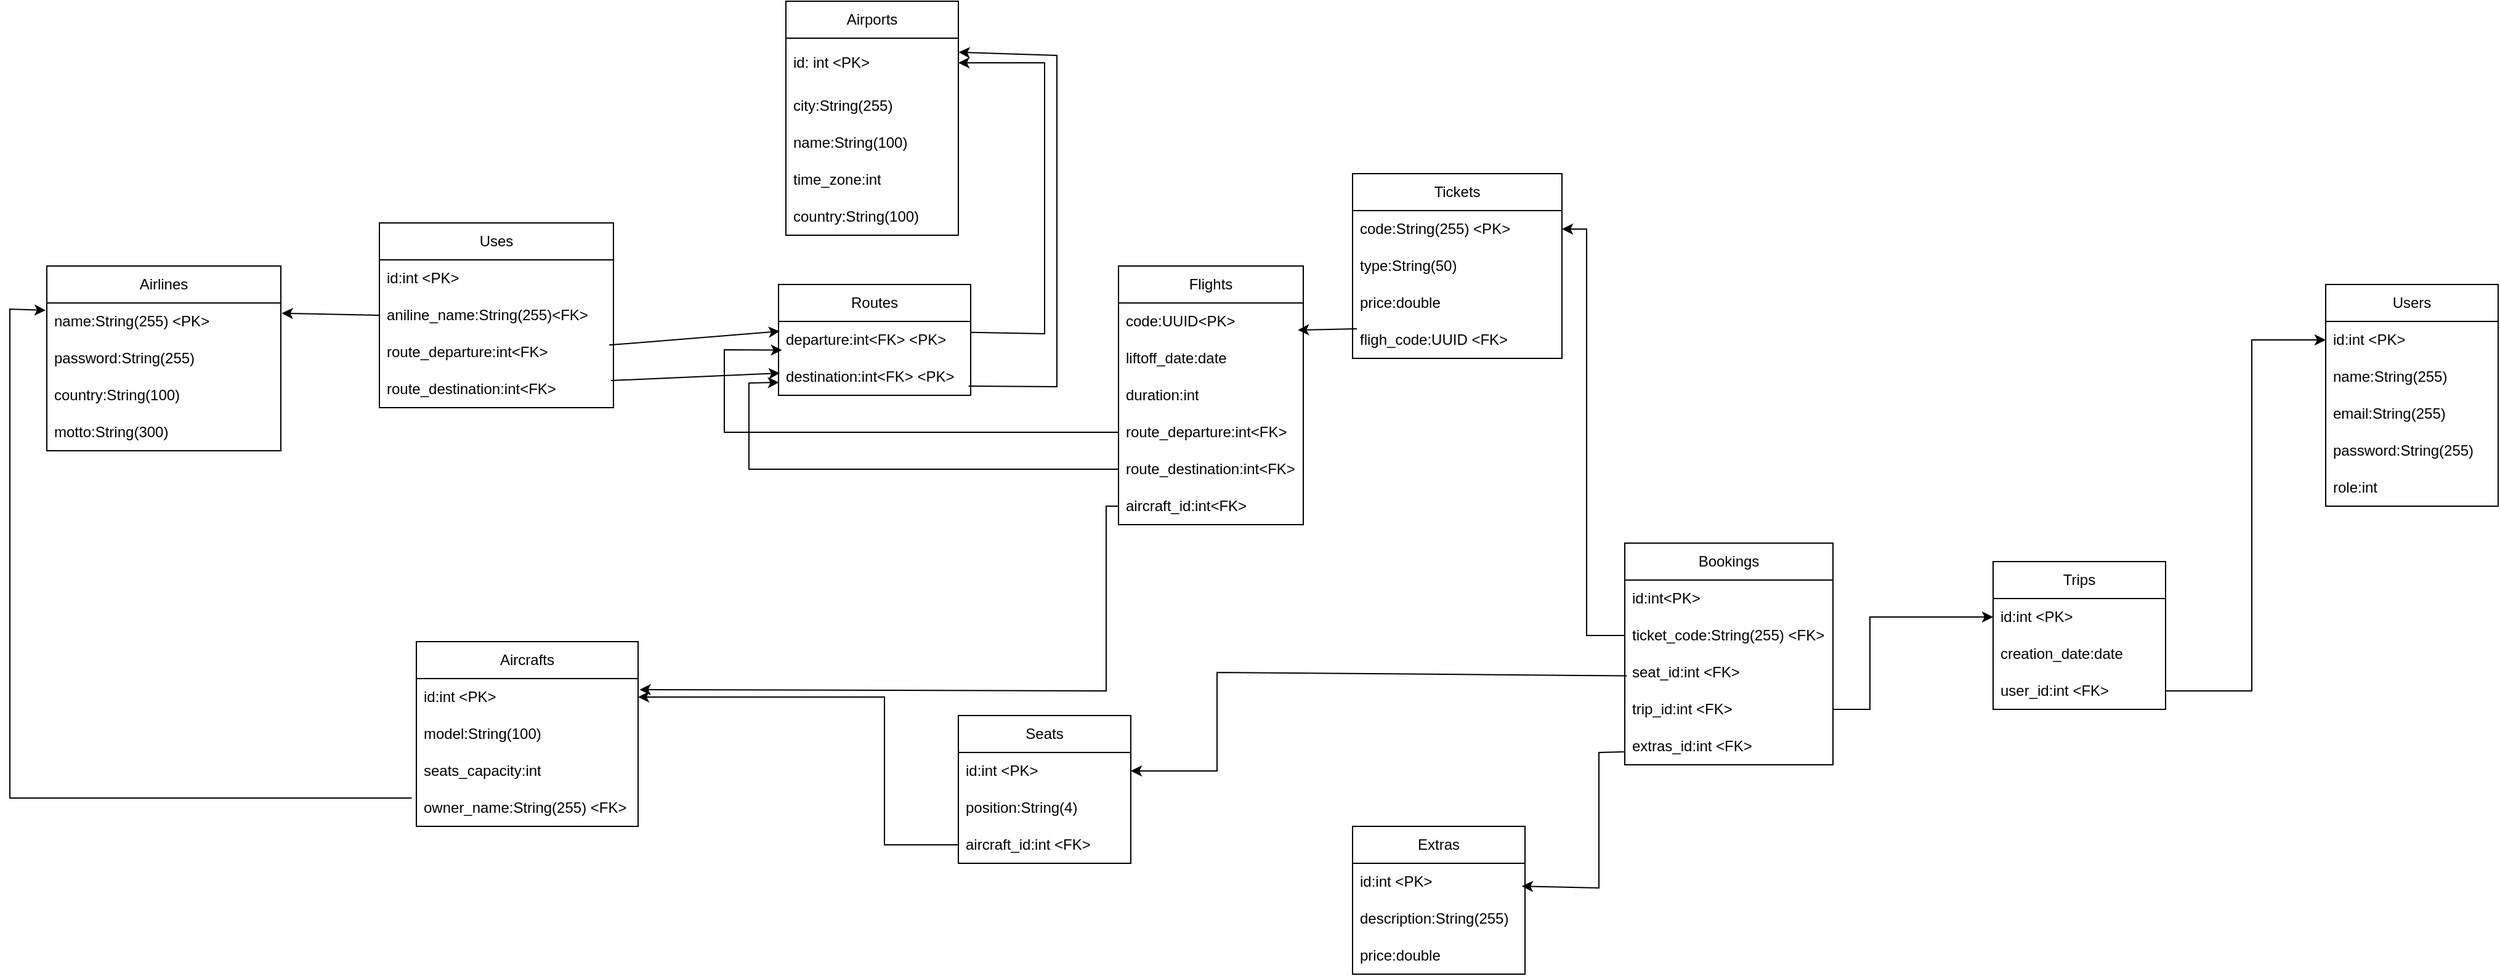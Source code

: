 <mxfile version="27.0.3">
  <diagram name="Pagina-1" id="SnkwaN0tQogU3lnAb-OZ">
    <mxGraphModel dx="1803" dy="672" grid="1" gridSize="10" guides="1" tooltips="1" connect="1" arrows="1" fold="1" page="1" pageScale="1" pageWidth="827" pageHeight="1169" math="0" shadow="0">
      <root>
        <mxCell id="0" />
        <mxCell id="1" parent="0" />
        <mxCell id="CWl69X-RW4L_jbVbcyJP-1" value="Airlines" style="swimlane;fontStyle=0;childLayout=stackLayout;horizontal=1;startSize=30;horizontalStack=0;resizeParent=1;resizeParentMax=0;resizeLast=0;collapsible=1;marginBottom=0;whiteSpace=wrap;html=1;" parent="1" vertex="1">
          <mxGeometry x="-180" y="235" width="190" height="150" as="geometry" />
        </mxCell>
        <mxCell id="CWl69X-RW4L_jbVbcyJP-2" value="name:String(255) &amp;lt;PK&amp;gt;" style="text;strokeColor=none;fillColor=none;align=left;verticalAlign=middle;spacingLeft=4;spacingRight=4;overflow=hidden;points=[[0,0.5],[1,0.5]];portConstraint=eastwest;rotatable=0;whiteSpace=wrap;html=1;" parent="CWl69X-RW4L_jbVbcyJP-1" vertex="1">
          <mxGeometry y="30" width="190" height="30" as="geometry" />
        </mxCell>
        <mxCell id="CWl69X-RW4L_jbVbcyJP-3" value="password:String(255)" style="text;strokeColor=none;fillColor=none;align=left;verticalAlign=middle;spacingLeft=4;spacingRight=4;overflow=hidden;points=[[0,0.5],[1,0.5]];portConstraint=eastwest;rotatable=0;whiteSpace=wrap;html=1;" parent="CWl69X-RW4L_jbVbcyJP-1" vertex="1">
          <mxGeometry y="60" width="190" height="30" as="geometry" />
        </mxCell>
        <mxCell id="CWl69X-RW4L_jbVbcyJP-4" value="country:String(100)" style="text;strokeColor=none;fillColor=none;align=left;verticalAlign=middle;spacingLeft=4;spacingRight=4;overflow=hidden;points=[[0,0.5],[1,0.5]];portConstraint=eastwest;rotatable=0;whiteSpace=wrap;html=1;" parent="CWl69X-RW4L_jbVbcyJP-1" vertex="1">
          <mxGeometry y="90" width="190" height="30" as="geometry" />
        </mxCell>
        <mxCell id="CWl69X-RW4L_jbVbcyJP-92" value="motto:String(300)" style="text;strokeColor=none;fillColor=none;align=left;verticalAlign=middle;spacingLeft=4;spacingRight=4;overflow=hidden;points=[[0,0.5],[1,0.5]];portConstraint=eastwest;rotatable=0;whiteSpace=wrap;html=1;" parent="CWl69X-RW4L_jbVbcyJP-1" vertex="1">
          <mxGeometry y="120" width="190" height="30" as="geometry" />
        </mxCell>
        <mxCell id="CWl69X-RW4L_jbVbcyJP-5" value="Routes" style="swimlane;fontStyle=0;childLayout=stackLayout;horizontal=1;startSize=30;horizontalStack=0;resizeParent=1;resizeParentMax=0;resizeLast=0;collapsible=1;marginBottom=0;whiteSpace=wrap;html=1;" parent="1" vertex="1">
          <mxGeometry x="414" y="250" width="156" height="90" as="geometry" />
        </mxCell>
        <mxCell id="CWl69X-RW4L_jbVbcyJP-7" value="departure:int&amp;lt;FK&amp;gt; &amp;lt;PK&amp;gt;" style="text;strokeColor=none;fillColor=none;align=left;verticalAlign=middle;spacingLeft=4;spacingRight=4;overflow=hidden;points=[[0,0.5],[1,0.5]];portConstraint=eastwest;rotatable=0;whiteSpace=wrap;html=1;" parent="CWl69X-RW4L_jbVbcyJP-5" vertex="1">
          <mxGeometry y="30" width="156" height="30" as="geometry" />
        </mxCell>
        <mxCell id="CWl69X-RW4L_jbVbcyJP-8" value="destination:int&amp;lt;FK&amp;gt; &amp;lt;PK&amp;gt;" style="text;strokeColor=none;fillColor=none;align=left;verticalAlign=middle;spacingLeft=4;spacingRight=4;overflow=hidden;points=[[0,0.5],[1,0.5]];portConstraint=eastwest;rotatable=0;whiteSpace=wrap;html=1;" parent="CWl69X-RW4L_jbVbcyJP-5" vertex="1">
          <mxGeometry y="60" width="156" height="30" as="geometry" />
        </mxCell>
        <mxCell id="CWl69X-RW4L_jbVbcyJP-9" value="Users" style="swimlane;fontStyle=0;childLayout=stackLayout;horizontal=1;startSize=30;horizontalStack=0;resizeParent=1;resizeParentMax=0;resizeLast=0;collapsible=1;marginBottom=0;whiteSpace=wrap;html=1;" parent="1" vertex="1">
          <mxGeometry x="1670" y="250" width="140" height="180" as="geometry" />
        </mxCell>
        <mxCell id="CWl69X-RW4L_jbVbcyJP-10" value="id:int &amp;lt;PK&amp;gt;" style="text;strokeColor=none;fillColor=none;align=left;verticalAlign=middle;spacingLeft=4;spacingRight=4;overflow=hidden;points=[[0,0.5],[1,0.5]];portConstraint=eastwest;rotatable=0;whiteSpace=wrap;html=1;" parent="CWl69X-RW4L_jbVbcyJP-9" vertex="1">
          <mxGeometry y="30" width="140" height="30" as="geometry" />
        </mxCell>
        <mxCell id="CWl69X-RW4L_jbVbcyJP-11" value="name:String(255)" style="text;strokeColor=none;fillColor=none;align=left;verticalAlign=middle;spacingLeft=4;spacingRight=4;overflow=hidden;points=[[0,0.5],[1,0.5]];portConstraint=eastwest;rotatable=0;whiteSpace=wrap;html=1;" parent="CWl69X-RW4L_jbVbcyJP-9" vertex="1">
          <mxGeometry y="60" width="140" height="30" as="geometry" />
        </mxCell>
        <mxCell id="I97rUNE9fbDE2aKJuluB-2" value="email:String(255)" style="text;strokeColor=none;fillColor=none;align=left;verticalAlign=middle;spacingLeft=4;spacingRight=4;overflow=hidden;points=[[0,0.5],[1,0.5]];portConstraint=eastwest;rotatable=0;whiteSpace=wrap;html=1;" parent="CWl69X-RW4L_jbVbcyJP-9" vertex="1">
          <mxGeometry y="90" width="140" height="30" as="geometry" />
        </mxCell>
        <mxCell id="CWl69X-RW4L_jbVbcyJP-12" value="password:String(255)" style="text;strokeColor=none;fillColor=none;align=left;verticalAlign=middle;spacingLeft=4;spacingRight=4;overflow=hidden;points=[[0,0.5],[1,0.5]];portConstraint=eastwest;rotatable=0;whiteSpace=wrap;html=1;" parent="CWl69X-RW4L_jbVbcyJP-9" vertex="1">
          <mxGeometry y="120" width="140" height="30" as="geometry" />
        </mxCell>
        <mxCell id="CWl69X-RW4L_jbVbcyJP-42" value="role:int" style="text;strokeColor=none;fillColor=none;align=left;verticalAlign=middle;spacingLeft=4;spacingRight=4;overflow=hidden;points=[[0,0.5],[1,0.5]];portConstraint=eastwest;rotatable=0;whiteSpace=wrap;html=1;" parent="CWl69X-RW4L_jbVbcyJP-9" vertex="1">
          <mxGeometry y="150" width="140" height="30" as="geometry" />
        </mxCell>
        <mxCell id="CWl69X-RW4L_jbVbcyJP-13" value="Tickets" style="swimlane;fontStyle=0;childLayout=stackLayout;horizontal=1;startSize=30;horizontalStack=0;resizeParent=1;resizeParentMax=0;resizeLast=0;collapsible=1;marginBottom=0;whiteSpace=wrap;html=1;" parent="1" vertex="1">
          <mxGeometry x="880" y="160" width="170" height="150" as="geometry" />
        </mxCell>
        <mxCell id="CWl69X-RW4L_jbVbcyJP-14" value="code:String(255) &amp;lt;PK&amp;gt;" style="text;strokeColor=none;fillColor=none;align=left;verticalAlign=middle;spacingLeft=4;spacingRight=4;overflow=hidden;points=[[0,0.5],[1,0.5]];portConstraint=eastwest;rotatable=0;whiteSpace=wrap;html=1;" parent="CWl69X-RW4L_jbVbcyJP-13" vertex="1">
          <mxGeometry y="30" width="170" height="30" as="geometry" />
        </mxCell>
        <mxCell id="CWl69X-RW4L_jbVbcyJP-50" value="type:String(50)" style="text;strokeColor=none;fillColor=none;align=left;verticalAlign=middle;spacingLeft=4;spacingRight=4;overflow=hidden;points=[[0,0.5],[1,0.5]];portConstraint=eastwest;rotatable=0;whiteSpace=wrap;html=1;" parent="CWl69X-RW4L_jbVbcyJP-13" vertex="1">
          <mxGeometry y="60" width="170" height="30" as="geometry" />
        </mxCell>
        <mxCell id="CWl69X-RW4L_jbVbcyJP-16" value="price:double" style="text;strokeColor=none;fillColor=none;align=left;verticalAlign=middle;spacingLeft=4;spacingRight=4;overflow=hidden;points=[[0,0.5],[1,0.5]];portConstraint=eastwest;rotatable=0;whiteSpace=wrap;html=1;" parent="CWl69X-RW4L_jbVbcyJP-13" vertex="1">
          <mxGeometry y="90" width="170" height="30" as="geometry" />
        </mxCell>
        <mxCell id="CWl69X-RW4L_jbVbcyJP-15" value="fligh_code:UUID &amp;lt;FK&amp;gt;" style="text;strokeColor=none;fillColor=none;align=left;verticalAlign=middle;spacingLeft=4;spacingRight=4;overflow=hidden;points=[[0,0.5],[1,0.5]];portConstraint=eastwest;rotatable=0;whiteSpace=wrap;html=1;" parent="CWl69X-RW4L_jbVbcyJP-13" vertex="1">
          <mxGeometry y="120" width="170" height="30" as="geometry" />
        </mxCell>
        <mxCell id="CWl69X-RW4L_jbVbcyJP-17" value="Airports" style="swimlane;fontStyle=0;childLayout=stackLayout;horizontal=1;startSize=30;horizontalStack=0;resizeParent=1;resizeParentMax=0;resizeLast=0;collapsible=1;marginBottom=0;whiteSpace=wrap;html=1;" parent="1" vertex="1">
          <mxGeometry x="420" y="20" width="140" height="190" as="geometry" />
        </mxCell>
        <mxCell id="CWl69X-RW4L_jbVbcyJP-18" value="id: int &amp;lt;PK&amp;gt;" style="text;strokeColor=none;fillColor=none;align=left;verticalAlign=middle;spacingLeft=4;spacingRight=4;overflow=hidden;points=[[0,0.5],[1,0.5]];portConstraint=eastwest;rotatable=0;whiteSpace=wrap;html=1;" parent="CWl69X-RW4L_jbVbcyJP-17" vertex="1">
          <mxGeometry y="30" width="140" height="40" as="geometry" />
        </mxCell>
        <mxCell id="CWl69X-RW4L_jbVbcyJP-19" value="city:String(255)" style="text;strokeColor=none;fillColor=none;align=left;verticalAlign=middle;spacingLeft=4;spacingRight=4;overflow=hidden;points=[[0,0.5],[1,0.5]];portConstraint=eastwest;rotatable=0;whiteSpace=wrap;html=1;" parent="CWl69X-RW4L_jbVbcyJP-17" vertex="1">
          <mxGeometry y="70" width="140" height="30" as="geometry" />
        </mxCell>
        <mxCell id="CWl69X-RW4L_jbVbcyJP-20" value="name:String(100)" style="text;strokeColor=none;fillColor=none;align=left;verticalAlign=middle;spacingLeft=4;spacingRight=4;overflow=hidden;points=[[0,0.5],[1,0.5]];portConstraint=eastwest;rotatable=0;whiteSpace=wrap;html=1;" parent="CWl69X-RW4L_jbVbcyJP-17" vertex="1">
          <mxGeometry y="100" width="140" height="30" as="geometry" />
        </mxCell>
        <mxCell id="umwa_j6ilt4zhMHuV3hs-1" value="time_zone:int" style="text;strokeColor=none;fillColor=none;align=left;verticalAlign=middle;spacingLeft=4;spacingRight=4;overflow=hidden;points=[[0,0.5],[1,0.5]];portConstraint=eastwest;rotatable=0;whiteSpace=wrap;html=1;" parent="CWl69X-RW4L_jbVbcyJP-17" vertex="1">
          <mxGeometry y="130" width="140" height="30" as="geometry" />
        </mxCell>
        <mxCell id="I97rUNE9fbDE2aKJuluB-1" value="country:String(100)" style="text;strokeColor=none;fillColor=none;align=left;verticalAlign=middle;spacingLeft=4;spacingRight=4;overflow=hidden;points=[[0,0.5],[1,0.5]];portConstraint=eastwest;rotatable=0;whiteSpace=wrap;html=1;" parent="CWl69X-RW4L_jbVbcyJP-17" vertex="1">
          <mxGeometry y="160" width="140" height="30" as="geometry" />
        </mxCell>
        <mxCell id="CWl69X-RW4L_jbVbcyJP-21" value="Flights" style="swimlane;fontStyle=0;childLayout=stackLayout;horizontal=1;startSize=30;horizontalStack=0;resizeParent=1;resizeParentMax=0;resizeLast=0;collapsible=1;marginBottom=0;whiteSpace=wrap;html=1;" parent="1" vertex="1">
          <mxGeometry x="690" y="235" width="150" height="210" as="geometry" />
        </mxCell>
        <mxCell id="CWl69X-RW4L_jbVbcyJP-22" value="code:UUID&amp;lt;PK&amp;gt;" style="text;strokeColor=none;fillColor=none;align=left;verticalAlign=middle;spacingLeft=4;spacingRight=4;overflow=hidden;points=[[0,0.5],[1,0.5]];portConstraint=eastwest;rotatable=0;whiteSpace=wrap;html=1;" parent="CWl69X-RW4L_jbVbcyJP-21" vertex="1">
          <mxGeometry y="30" width="150" height="30" as="geometry" />
        </mxCell>
        <mxCell id="CWl69X-RW4L_jbVbcyJP-23" value="liftoff_date:date" style="text;strokeColor=none;fillColor=none;align=left;verticalAlign=middle;spacingLeft=4;spacingRight=4;overflow=hidden;points=[[0,0.5],[1,0.5]];portConstraint=eastwest;rotatable=0;whiteSpace=wrap;html=1;" parent="CWl69X-RW4L_jbVbcyJP-21" vertex="1">
          <mxGeometry y="60" width="150" height="30" as="geometry" />
        </mxCell>
        <mxCell id="CWl69X-RW4L_jbVbcyJP-47" value="duration:int" style="text;strokeColor=none;fillColor=none;align=left;verticalAlign=middle;spacingLeft=4;spacingRight=4;overflow=hidden;points=[[0,0.5],[1,0.5]];portConstraint=eastwest;rotatable=0;whiteSpace=wrap;html=1;" parent="CWl69X-RW4L_jbVbcyJP-21" vertex="1">
          <mxGeometry y="90" width="150" height="30" as="geometry" />
        </mxCell>
        <mxCell id="I97rUNE9fbDE2aKJuluB-5" value="route_departure:int&amp;lt;FK&amp;gt;" style="text;strokeColor=none;fillColor=none;align=left;verticalAlign=middle;spacingLeft=4;spacingRight=4;overflow=hidden;points=[[0,0.5],[1,0.5]];portConstraint=eastwest;rotatable=0;whiteSpace=wrap;html=1;" parent="CWl69X-RW4L_jbVbcyJP-21" vertex="1">
          <mxGeometry y="120" width="150" height="30" as="geometry" />
        </mxCell>
        <mxCell id="CWl69X-RW4L_jbVbcyJP-24" value="route_destination:int&amp;lt;FK&amp;gt;" style="text;strokeColor=none;fillColor=none;align=left;verticalAlign=middle;spacingLeft=4;spacingRight=4;overflow=hidden;points=[[0,0.5],[1,0.5]];portConstraint=eastwest;rotatable=0;whiteSpace=wrap;html=1;" parent="CWl69X-RW4L_jbVbcyJP-21" vertex="1">
          <mxGeometry y="150" width="150" height="30" as="geometry" />
        </mxCell>
        <mxCell id="CWl69X-RW4L_jbVbcyJP-58" value="aircraft_id:int&amp;lt;FK&amp;gt;" style="text;strokeColor=none;fillColor=none;align=left;verticalAlign=middle;spacingLeft=4;spacingRight=4;overflow=hidden;points=[[0,0.5],[1,0.5]];portConstraint=eastwest;rotatable=0;whiteSpace=wrap;html=1;" parent="CWl69X-RW4L_jbVbcyJP-21" vertex="1">
          <mxGeometry y="180" width="150" height="30" as="geometry" />
        </mxCell>
        <mxCell id="CWl69X-RW4L_jbVbcyJP-25" value="Trips" style="swimlane;fontStyle=0;childLayout=stackLayout;horizontal=1;startSize=30;horizontalStack=0;resizeParent=1;resizeParentMax=0;resizeLast=0;collapsible=1;marginBottom=0;whiteSpace=wrap;html=1;" parent="1" vertex="1">
          <mxGeometry x="1400" y="475" width="140" height="120" as="geometry" />
        </mxCell>
        <mxCell id="CWl69X-RW4L_jbVbcyJP-26" value="id:int &amp;lt;PK&amp;gt;" style="text;strokeColor=none;fillColor=none;align=left;verticalAlign=middle;spacingLeft=4;spacingRight=4;overflow=hidden;points=[[0,0.5],[1,0.5]];portConstraint=eastwest;rotatable=0;whiteSpace=wrap;html=1;" parent="CWl69X-RW4L_jbVbcyJP-25" vertex="1">
          <mxGeometry y="30" width="140" height="30" as="geometry" />
        </mxCell>
        <mxCell id="CWl69X-RW4L_jbVbcyJP-27" value="creation_date:date" style="text;strokeColor=none;fillColor=none;align=left;verticalAlign=middle;spacingLeft=4;spacingRight=4;overflow=hidden;points=[[0,0.5],[1,0.5]];portConstraint=eastwest;rotatable=0;whiteSpace=wrap;html=1;" parent="CWl69X-RW4L_jbVbcyJP-25" vertex="1">
          <mxGeometry y="60" width="140" height="30" as="geometry" />
        </mxCell>
        <mxCell id="CWl69X-RW4L_jbVbcyJP-79" value="user_id:int &amp;lt;FK&amp;gt;" style="text;strokeColor=none;fillColor=none;align=left;verticalAlign=middle;spacingLeft=4;spacingRight=4;overflow=hidden;points=[[0,0.5],[1,0.5]];portConstraint=eastwest;rotatable=0;whiteSpace=wrap;html=1;" parent="CWl69X-RW4L_jbVbcyJP-25" vertex="1">
          <mxGeometry y="90" width="140" height="30" as="geometry" />
        </mxCell>
        <mxCell id="CWl69X-RW4L_jbVbcyJP-29" value="Seats" style="swimlane;fontStyle=0;childLayout=stackLayout;horizontal=1;startSize=30;horizontalStack=0;resizeParent=1;resizeParentMax=0;resizeLast=0;collapsible=1;marginBottom=0;whiteSpace=wrap;html=1;" parent="1" vertex="1">
          <mxGeometry x="560" y="600" width="140" height="120" as="geometry" />
        </mxCell>
        <mxCell id="CWl69X-RW4L_jbVbcyJP-30" value="id:int &amp;lt;PK&amp;gt;" style="text;strokeColor=none;fillColor=none;align=left;verticalAlign=middle;spacingLeft=4;spacingRight=4;overflow=hidden;points=[[0,0.5],[1,0.5]];portConstraint=eastwest;rotatable=0;whiteSpace=wrap;html=1;" parent="CWl69X-RW4L_jbVbcyJP-29" vertex="1">
          <mxGeometry y="30" width="140" height="30" as="geometry" />
        </mxCell>
        <mxCell id="CWl69X-RW4L_jbVbcyJP-31" value="position:String(4)" style="text;strokeColor=none;fillColor=none;align=left;verticalAlign=middle;spacingLeft=4;spacingRight=4;overflow=hidden;points=[[0,0.5],[1,0.5]];portConstraint=eastwest;rotatable=0;whiteSpace=wrap;html=1;" parent="CWl69X-RW4L_jbVbcyJP-29" vertex="1">
          <mxGeometry y="60" width="140" height="30" as="geometry" />
        </mxCell>
        <mxCell id="CWl69X-RW4L_jbVbcyJP-32" value="aircraft_id:int &amp;lt;FK&amp;gt;" style="text;strokeColor=none;fillColor=none;align=left;verticalAlign=middle;spacingLeft=4;spacingRight=4;overflow=hidden;points=[[0,0.5],[1,0.5]];portConstraint=eastwest;rotatable=0;whiteSpace=wrap;html=1;" parent="CWl69X-RW4L_jbVbcyJP-29" vertex="1">
          <mxGeometry y="90" width="140" height="30" as="geometry" />
        </mxCell>
        <mxCell id="CWl69X-RW4L_jbVbcyJP-33" value="Extras" style="swimlane;fontStyle=0;childLayout=stackLayout;horizontal=1;startSize=30;horizontalStack=0;resizeParent=1;resizeParentMax=0;resizeLast=0;collapsible=1;marginBottom=0;whiteSpace=wrap;html=1;" parent="1" vertex="1">
          <mxGeometry x="880" y="690" width="140" height="120" as="geometry" />
        </mxCell>
        <mxCell id="CWl69X-RW4L_jbVbcyJP-34" value="id:int &amp;lt;PK&amp;gt;" style="text;strokeColor=none;fillColor=none;align=left;verticalAlign=middle;spacingLeft=4;spacingRight=4;overflow=hidden;points=[[0,0.5],[1,0.5]];portConstraint=eastwest;rotatable=0;whiteSpace=wrap;html=1;" parent="CWl69X-RW4L_jbVbcyJP-33" vertex="1">
          <mxGeometry y="30" width="140" height="30" as="geometry" />
        </mxCell>
        <mxCell id="CWl69X-RW4L_jbVbcyJP-35" value="description:String(255)" style="text;strokeColor=none;fillColor=none;align=left;verticalAlign=middle;spacingLeft=4;spacingRight=4;overflow=hidden;points=[[0,0.5],[1,0.5]];portConstraint=eastwest;rotatable=0;whiteSpace=wrap;html=1;" parent="CWl69X-RW4L_jbVbcyJP-33" vertex="1">
          <mxGeometry y="60" width="140" height="30" as="geometry" />
        </mxCell>
        <mxCell id="CWl69X-RW4L_jbVbcyJP-36" value="price:double" style="text;strokeColor=none;fillColor=none;align=left;verticalAlign=middle;spacingLeft=4;spacingRight=4;overflow=hidden;points=[[0,0.5],[1,0.5]];portConstraint=eastwest;rotatable=0;whiteSpace=wrap;html=1;" parent="CWl69X-RW4L_jbVbcyJP-33" vertex="1">
          <mxGeometry y="90" width="140" height="30" as="geometry" />
        </mxCell>
        <mxCell id="CWl69X-RW4L_jbVbcyJP-37" value="Aircrafts" style="swimlane;fontStyle=0;childLayout=stackLayout;horizontal=1;startSize=30;horizontalStack=0;resizeParent=1;resizeParentMax=0;resizeLast=0;collapsible=1;marginBottom=0;whiteSpace=wrap;html=1;" parent="1" vertex="1">
          <mxGeometry x="120" y="540" width="180" height="150" as="geometry" />
        </mxCell>
        <mxCell id="CWl69X-RW4L_jbVbcyJP-38" value="id:int &amp;lt;PK&amp;gt;" style="text;strokeColor=none;fillColor=none;align=left;verticalAlign=middle;spacingLeft=4;spacingRight=4;overflow=hidden;points=[[0,0.5],[1,0.5]];portConstraint=eastwest;rotatable=0;whiteSpace=wrap;html=1;" parent="CWl69X-RW4L_jbVbcyJP-37" vertex="1">
          <mxGeometry y="30" width="180" height="30" as="geometry" />
        </mxCell>
        <mxCell id="CWl69X-RW4L_jbVbcyJP-39" value="model:String(100)" style="text;strokeColor=none;fillColor=none;align=left;verticalAlign=middle;spacingLeft=4;spacingRight=4;overflow=hidden;points=[[0,0.5],[1,0.5]];portConstraint=eastwest;rotatable=0;whiteSpace=wrap;html=1;" parent="CWl69X-RW4L_jbVbcyJP-37" vertex="1">
          <mxGeometry y="60" width="180" height="30" as="geometry" />
        </mxCell>
        <mxCell id="CWl69X-RW4L_jbVbcyJP-44" value="seats_capacity:int" style="text;strokeColor=none;fillColor=none;align=left;verticalAlign=middle;spacingLeft=4;spacingRight=4;overflow=hidden;points=[[0,0.5],[1,0.5]];portConstraint=eastwest;rotatable=0;whiteSpace=wrap;html=1;" parent="CWl69X-RW4L_jbVbcyJP-37" vertex="1">
          <mxGeometry y="90" width="180" height="30" as="geometry" />
        </mxCell>
        <mxCell id="CWl69X-RW4L_jbVbcyJP-40" value="owner_name:String(255) &amp;lt;FK&amp;gt;" style="text;strokeColor=none;fillColor=none;align=left;verticalAlign=middle;spacingLeft=4;spacingRight=4;overflow=hidden;points=[[0,0.5],[1,0.5]];portConstraint=eastwest;rotatable=0;whiteSpace=wrap;html=1;" parent="CWl69X-RW4L_jbVbcyJP-37" vertex="1">
          <mxGeometry y="120" width="180" height="30" as="geometry" />
        </mxCell>
        <mxCell id="CWl69X-RW4L_jbVbcyJP-54" value="" style="endArrow=classic;html=1;rounded=0;exitX=1;exitY=0.295;exitDx=0;exitDy=0;exitPerimeter=0;entryX=1;entryY=0.5;entryDx=0;entryDy=0;" parent="1" source="CWl69X-RW4L_jbVbcyJP-7" target="CWl69X-RW4L_jbVbcyJP-18" edge="1">
          <mxGeometry width="50" height="50" relative="1" as="geometry">
            <mxPoint x="580" y="255" as="sourcePoint" />
            <mxPoint x="630" y="205" as="targetPoint" />
            <Array as="points">
              <mxPoint x="630" y="290" />
              <mxPoint x="630" y="70" />
            </Array>
          </mxGeometry>
        </mxCell>
        <mxCell id="CWl69X-RW4L_jbVbcyJP-55" value="" style="endArrow=classic;html=1;rounded=0;entryX=1.002;entryY=0.286;entryDx=0;entryDy=0;entryPerimeter=0;exitX=0.989;exitY=0.75;exitDx=0;exitDy=0;exitPerimeter=0;" parent="1" source="CWl69X-RW4L_jbVbcyJP-8" target="CWl69X-RW4L_jbVbcyJP-18" edge="1">
          <mxGeometry width="50" height="50" relative="1" as="geometry">
            <mxPoint x="553" y="350" as="sourcePoint" />
            <mxPoint x="554" y="64" as="targetPoint" />
            <Array as="points">
              <mxPoint x="640" y="333" />
              <mxPoint x="640" y="64" />
            </Array>
          </mxGeometry>
        </mxCell>
        <mxCell id="CWl69X-RW4L_jbVbcyJP-56" value="" style="endArrow=classic;html=1;rounded=0;exitX=-0.021;exitY=0.233;exitDx=0;exitDy=0;entryX=-0.005;entryY=0.2;entryDx=0;entryDy=0;exitPerimeter=0;entryPerimeter=0;" parent="1" source="CWl69X-RW4L_jbVbcyJP-40" target="CWl69X-RW4L_jbVbcyJP-2" edge="1">
          <mxGeometry width="50" height="50" relative="1" as="geometry">
            <mxPoint x="140" y="670.01" as="sourcePoint" />
            <mxPoint x="-200" y="270" as="targetPoint" />
            <Array as="points">
              <mxPoint x="-210" y="667" />
              <mxPoint x="-210" y="270" />
            </Array>
          </mxGeometry>
        </mxCell>
        <mxCell id="CWl69X-RW4L_jbVbcyJP-57" value="" style="endArrow=classic;html=1;rounded=0;exitX=0;exitY=0.5;exitDx=0;exitDy=0;entryX=1;entryY=0.5;entryDx=0;entryDy=0;" parent="1" source="CWl69X-RW4L_jbVbcyJP-32" target="CWl69X-RW4L_jbVbcyJP-38" edge="1">
          <mxGeometry width="50" height="50" relative="1" as="geometry">
            <mxPoint x="350" y="600" as="sourcePoint" />
            <mxPoint x="400" y="550" as="targetPoint" />
            <Array as="points">
              <mxPoint x="500" y="705" />
              <mxPoint x="500" y="585" />
            </Array>
          </mxGeometry>
        </mxCell>
        <mxCell id="CWl69X-RW4L_jbVbcyJP-59" value="" style="endArrow=classic;html=1;rounded=0;exitX=0;exitY=0.5;exitDx=0;exitDy=0;entryX=1.007;entryY=0.3;entryDx=0;entryDy=0;entryPerimeter=0;" parent="1" source="CWl69X-RW4L_jbVbcyJP-58" target="CWl69X-RW4L_jbVbcyJP-38" edge="1">
          <mxGeometry width="50" height="50" relative="1" as="geometry">
            <mxPoint x="480" y="480" as="sourcePoint" />
            <mxPoint x="530" y="430" as="targetPoint" />
            <Array as="points">
              <mxPoint x="680" y="430" />
              <mxPoint x="680" y="580" />
            </Array>
          </mxGeometry>
        </mxCell>
        <mxCell id="CWl69X-RW4L_jbVbcyJP-60" value="" style="endArrow=classic;html=1;rounded=0;exitX=0;exitY=0.5;exitDx=0;exitDy=0;entryX=0.002;entryY=0.652;entryDx=0;entryDy=0;entryPerimeter=0;" parent="1" source="CWl69X-RW4L_jbVbcyJP-24" target="CWl69X-RW4L_jbVbcyJP-8" edge="1">
          <mxGeometry width="50" height="50" relative="1" as="geometry">
            <mxPoint x="540" y="460" as="sourcePoint" />
            <mxPoint x="414" y="295" as="targetPoint" />
            <Array as="points">
              <mxPoint x="390" y="400" />
              <mxPoint x="390" y="330" />
            </Array>
          </mxGeometry>
        </mxCell>
        <mxCell id="CWl69X-RW4L_jbVbcyJP-61" value="Uses" style="swimlane;fontStyle=0;childLayout=stackLayout;horizontal=1;startSize=30;horizontalStack=0;resizeParent=1;resizeParentMax=0;resizeLast=0;collapsible=1;marginBottom=0;whiteSpace=wrap;html=1;" parent="1" vertex="1">
          <mxGeometry x="90" y="200" width="190" height="150" as="geometry" />
        </mxCell>
        <mxCell id="CWl69X-RW4L_jbVbcyJP-62" value="id:int &amp;lt;PK&amp;gt;" style="text;strokeColor=none;fillColor=none;align=left;verticalAlign=middle;spacingLeft=4;spacingRight=4;overflow=hidden;points=[[0,0.5],[1,0.5]];portConstraint=eastwest;rotatable=0;whiteSpace=wrap;html=1;" parent="CWl69X-RW4L_jbVbcyJP-61" vertex="1">
          <mxGeometry y="30" width="190" height="30" as="geometry" />
        </mxCell>
        <mxCell id="CWl69X-RW4L_jbVbcyJP-63" value="aniline_name:String(255)&amp;lt;FK&amp;gt;" style="text;strokeColor=none;fillColor=none;align=left;verticalAlign=middle;spacingLeft=4;spacingRight=4;overflow=hidden;points=[[0,0.5],[1,0.5]];portConstraint=eastwest;rotatable=0;whiteSpace=wrap;html=1;" parent="CWl69X-RW4L_jbVbcyJP-61" vertex="1">
          <mxGeometry y="60" width="190" height="30" as="geometry" />
        </mxCell>
        <mxCell id="CWl69X-RW4L_jbVbcyJP-64" value="route_departure:int&amp;lt;FK&amp;gt;" style="text;strokeColor=none;fillColor=none;align=left;verticalAlign=middle;spacingLeft=4;spacingRight=4;overflow=hidden;points=[[0,0.5],[1,0.5]];portConstraint=eastwest;rotatable=0;whiteSpace=wrap;html=1;" parent="CWl69X-RW4L_jbVbcyJP-61" vertex="1">
          <mxGeometry y="90" width="190" height="30" as="geometry" />
        </mxCell>
        <mxCell id="I97rUNE9fbDE2aKJuluB-3" value="route_destination:int&amp;lt;FK&amp;gt;" style="text;strokeColor=none;fillColor=none;align=left;verticalAlign=middle;spacingLeft=4;spacingRight=4;overflow=hidden;points=[[0,0.5],[1,0.5]];portConstraint=eastwest;rotatable=0;whiteSpace=wrap;html=1;" parent="CWl69X-RW4L_jbVbcyJP-61" vertex="1">
          <mxGeometry y="120" width="190" height="30" as="geometry" />
        </mxCell>
        <mxCell id="CWl69X-RW4L_jbVbcyJP-65" value="" style="endArrow=classic;html=1;rounded=0;exitX=0;exitY=0.5;exitDx=0;exitDy=0;entryX=1.004;entryY=0.278;entryDx=0;entryDy=0;entryPerimeter=0;" parent="1" source="CWl69X-RW4L_jbVbcyJP-63" target="CWl69X-RW4L_jbVbcyJP-2" edge="1">
          <mxGeometry width="50" height="50" relative="1" as="geometry">
            <mxPoint x="190" y="460" as="sourcePoint" />
            <mxPoint x="10" y="280" as="targetPoint" />
          </mxGeometry>
        </mxCell>
        <mxCell id="CWl69X-RW4L_jbVbcyJP-66" value="" style="endArrow=classic;html=1;rounded=0;entryX=0.007;entryY=0.267;entryDx=0;entryDy=0;entryPerimeter=0;exitX=0.982;exitY=0.306;exitDx=0;exitDy=0;exitPerimeter=0;" parent="1" source="CWl69X-RW4L_jbVbcyJP-64" edge="1">
          <mxGeometry width="50" height="50" relative="1" as="geometry">
            <mxPoint x="280" y="305" as="sourcePoint" />
            <mxPoint x="414.98" y="288.01" as="targetPoint" />
          </mxGeometry>
        </mxCell>
        <mxCell id="CWl69X-RW4L_jbVbcyJP-78" value="" style="endArrow=classic;html=1;rounded=0;exitX=0.021;exitY=0.2;exitDx=0;exitDy=0;exitPerimeter=0;entryX=0.971;entryY=0.733;entryDx=0;entryDy=0;entryPerimeter=0;" parent="1" source="CWl69X-RW4L_jbVbcyJP-15" target="CWl69X-RW4L_jbVbcyJP-22" edge="1">
          <mxGeometry width="50" height="50" relative="1" as="geometry">
            <mxPoint x="910" y="530" as="sourcePoint" />
            <mxPoint x="960" y="480" as="targetPoint" />
          </mxGeometry>
        </mxCell>
        <mxCell id="CWl69X-RW4L_jbVbcyJP-81" value="Bookings" style="swimlane;fontStyle=0;childLayout=stackLayout;horizontal=1;startSize=30;horizontalStack=0;resizeParent=1;resizeParentMax=0;resizeLast=0;collapsible=1;marginBottom=0;whiteSpace=wrap;html=1;" parent="1" vertex="1">
          <mxGeometry x="1101" y="460" width="169" height="180" as="geometry" />
        </mxCell>
        <mxCell id="CWl69X-RW4L_jbVbcyJP-82" value="id:int&amp;lt;PK&amp;gt;" style="text;strokeColor=none;fillColor=none;align=left;verticalAlign=middle;spacingLeft=4;spacingRight=4;overflow=hidden;points=[[0,0.5],[1,0.5]];portConstraint=eastwest;rotatable=0;whiteSpace=wrap;html=1;" parent="CWl69X-RW4L_jbVbcyJP-81" vertex="1">
          <mxGeometry y="30" width="169" height="30" as="geometry" />
        </mxCell>
        <mxCell id="CWl69X-RW4L_jbVbcyJP-84" value="ticket_code:String(255) &amp;lt;FK&amp;gt;" style="text;strokeColor=none;fillColor=none;align=left;verticalAlign=middle;spacingLeft=4;spacingRight=4;overflow=hidden;points=[[0,0.5],[1,0.5]];portConstraint=eastwest;rotatable=0;whiteSpace=wrap;html=1;" parent="CWl69X-RW4L_jbVbcyJP-81" vertex="1">
          <mxGeometry y="60" width="169" height="30" as="geometry" />
        </mxCell>
        <mxCell id="CWl69X-RW4L_jbVbcyJP-83" value="seat_id:int &amp;lt;FK&amp;gt;" style="text;strokeColor=none;fillColor=none;align=left;verticalAlign=middle;spacingLeft=4;spacingRight=4;overflow=hidden;points=[[0,0.5],[1,0.5]];portConstraint=eastwest;rotatable=0;whiteSpace=wrap;html=1;" parent="CWl69X-RW4L_jbVbcyJP-81" vertex="1">
          <mxGeometry y="90" width="169" height="30" as="geometry" />
        </mxCell>
        <mxCell id="CWl69X-RW4L_jbVbcyJP-85" value="trip_id:int &amp;lt;FK&amp;gt;" style="text;strokeColor=none;fillColor=none;align=left;verticalAlign=middle;spacingLeft=4;spacingRight=4;overflow=hidden;points=[[0,0.5],[1,0.5]];portConstraint=eastwest;rotatable=0;whiteSpace=wrap;html=1;" parent="CWl69X-RW4L_jbVbcyJP-81" vertex="1">
          <mxGeometry y="120" width="169" height="30" as="geometry" />
        </mxCell>
        <mxCell id="CWl69X-RW4L_jbVbcyJP-86" value="extras_id:int &amp;lt;FK&amp;gt;" style="text;strokeColor=none;fillColor=none;align=left;verticalAlign=middle;spacingLeft=4;spacingRight=4;overflow=hidden;points=[[0,0.5],[1,0.5]];portConstraint=eastwest;rotatable=0;whiteSpace=wrap;html=1;" parent="CWl69X-RW4L_jbVbcyJP-81" vertex="1">
          <mxGeometry y="150" width="169" height="30" as="geometry" />
        </mxCell>
        <mxCell id="CWl69X-RW4L_jbVbcyJP-87" value="" style="endArrow=classic;html=1;rounded=0;exitX=0.01;exitY=0.593;exitDx=0;exitDy=0;exitPerimeter=0;entryX=1;entryY=0.5;entryDx=0;entryDy=0;" parent="1" source="CWl69X-RW4L_jbVbcyJP-83" target="CWl69X-RW4L_jbVbcyJP-30" edge="1">
          <mxGeometry width="50" height="50" relative="1" as="geometry">
            <mxPoint x="930" y="610" as="sourcePoint" />
            <mxPoint x="980" y="560" as="targetPoint" />
            <Array as="points">
              <mxPoint x="770" y="565" />
              <mxPoint x="770" y="645" />
            </Array>
          </mxGeometry>
        </mxCell>
        <mxCell id="CWl69X-RW4L_jbVbcyJP-88" value="" style="endArrow=classic;html=1;rounded=0;exitX=0;exitY=0.5;exitDx=0;exitDy=0;entryX=1;entryY=0.5;entryDx=0;entryDy=0;" parent="1" source="CWl69X-RW4L_jbVbcyJP-84" target="CWl69X-RW4L_jbVbcyJP-14" edge="1">
          <mxGeometry width="50" height="50" relative="1" as="geometry">
            <mxPoint x="1010" y="540" as="sourcePoint" />
            <mxPoint x="1200" y="230" as="targetPoint" />
            <Array as="points">
              <mxPoint x="1070" y="535" />
              <mxPoint x="1070" y="205" />
            </Array>
          </mxGeometry>
        </mxCell>
        <mxCell id="CWl69X-RW4L_jbVbcyJP-89" value="" style="endArrow=classic;html=1;rounded=0;exitX=1;exitY=0.5;exitDx=0;exitDy=0;entryX=0;entryY=0.5;entryDx=0;entryDy=0;" parent="1" source="CWl69X-RW4L_jbVbcyJP-79" target="CWl69X-RW4L_jbVbcyJP-10" edge="1">
          <mxGeometry width="50" height="50" relative="1" as="geometry">
            <mxPoint x="1250" y="490" as="sourcePoint" />
            <mxPoint x="1300" y="440" as="targetPoint" />
            <Array as="points">
              <mxPoint x="1610" y="580" />
              <mxPoint x="1610" y="295" />
            </Array>
          </mxGeometry>
        </mxCell>
        <mxCell id="CWl69X-RW4L_jbVbcyJP-90" value="" style="endArrow=classic;html=1;rounded=0;exitX=1;exitY=0.5;exitDx=0;exitDy=0;entryX=0;entryY=0.5;entryDx=0;entryDy=0;" parent="1" source="CWl69X-RW4L_jbVbcyJP-85" target="CWl69X-RW4L_jbVbcyJP-26" edge="1">
          <mxGeometry width="50" height="50" relative="1" as="geometry">
            <mxPoint x="1400" y="610" as="sourcePoint" />
            <mxPoint x="1290" y="440" as="targetPoint" />
            <Array as="points">
              <mxPoint x="1300" y="595" />
              <mxPoint x="1300" y="520" />
            </Array>
          </mxGeometry>
        </mxCell>
        <mxCell id="CWl69X-RW4L_jbVbcyJP-91" value="" style="endArrow=classic;html=1;rounded=0;exitX=-0.004;exitY=0.651;exitDx=0;exitDy=0;exitPerimeter=0;entryX=0.982;entryY=0.619;entryDx=0;entryDy=0;entryPerimeter=0;" parent="1" source="CWl69X-RW4L_jbVbcyJP-86" target="CWl69X-RW4L_jbVbcyJP-34" edge="1">
          <mxGeometry width="50" height="50" relative="1" as="geometry">
            <mxPoint x="1060" y="620" as="sourcePoint" />
            <mxPoint x="1110" y="570" as="targetPoint" />
            <Array as="points">
              <mxPoint x="1080" y="630" />
              <mxPoint x="1080" y="740" />
            </Array>
          </mxGeometry>
        </mxCell>
        <mxCell id="I97rUNE9fbDE2aKJuluB-4" value="" style="endArrow=classic;html=1;rounded=0;exitX=0.989;exitY=0.267;exitDx=0;exitDy=0;exitPerimeter=0;entryX=0.007;entryY=0.4;entryDx=0;entryDy=0;entryPerimeter=0;" parent="1" source="I97rUNE9fbDE2aKJuluB-3" target="CWl69X-RW4L_jbVbcyJP-8" edge="1">
          <mxGeometry width="50" height="50" relative="1" as="geometry">
            <mxPoint x="280" y="330" as="sourcePoint" />
            <mxPoint x="410" y="320" as="targetPoint" />
          </mxGeometry>
        </mxCell>
        <mxCell id="I97rUNE9fbDE2aKJuluB-7" value="" style="endArrow=classic;html=1;rounded=0;entryX=0.018;entryY=0.776;entryDx=0;entryDy=0;entryPerimeter=0;" parent="1" source="I97rUNE9fbDE2aKJuluB-5" target="CWl69X-RW4L_jbVbcyJP-7" edge="1">
          <mxGeometry width="50" height="50" relative="1" as="geometry">
            <mxPoint x="690" y="380" as="sourcePoint" />
            <mxPoint x="414" y="310" as="targetPoint" />
            <Array as="points">
              <mxPoint x="370" y="370" />
              <mxPoint x="370" y="303" />
            </Array>
          </mxGeometry>
        </mxCell>
      </root>
    </mxGraphModel>
  </diagram>
</mxfile>
